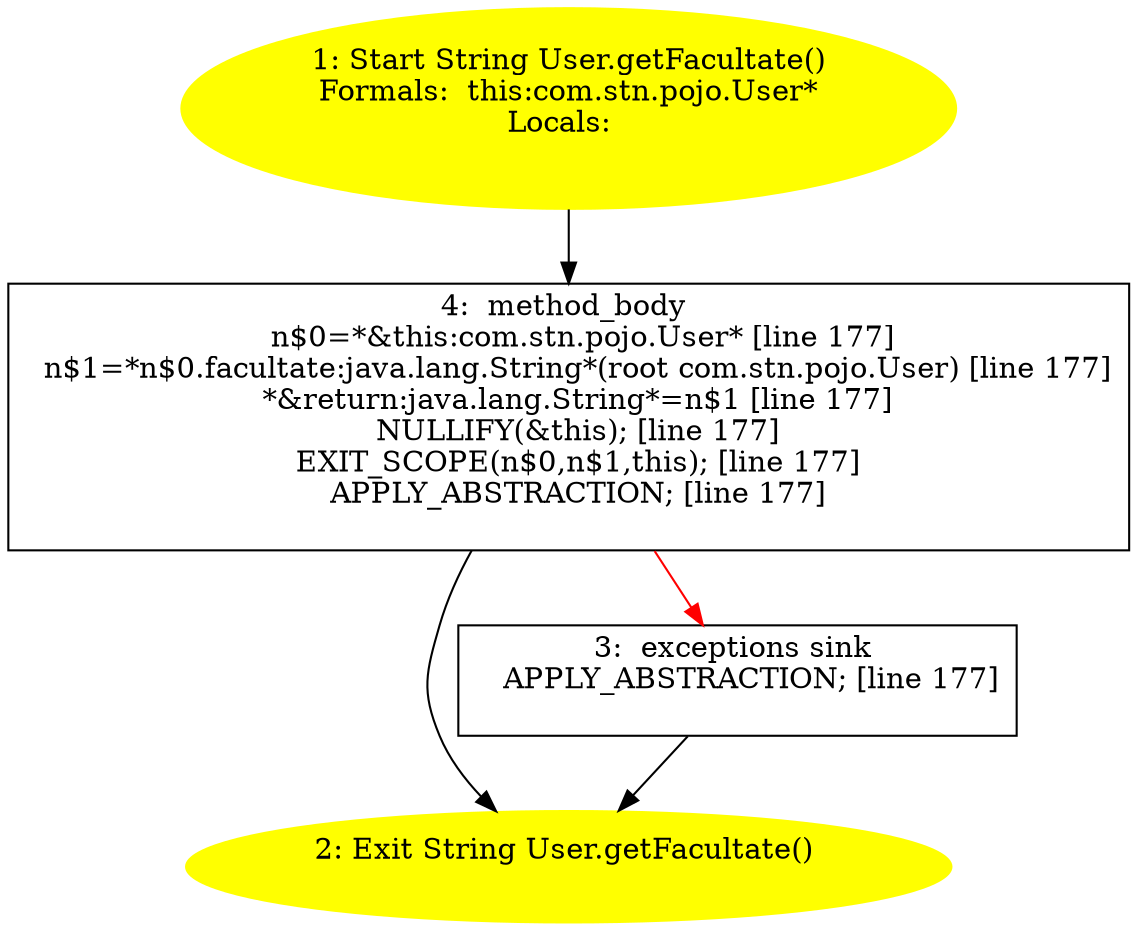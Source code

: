 /* @generated */
digraph cfg {
"com.stn.pojo.User.getFacultate():java.lang.String.7751b3b77299a3a1c9055a95583a3280_1" [label="1: Start String User.getFacultate()\nFormals:  this:com.stn.pojo.User*\nLocals:  \n  " color=yellow style=filled]
	

	 "com.stn.pojo.User.getFacultate():java.lang.String.7751b3b77299a3a1c9055a95583a3280_1" -> "com.stn.pojo.User.getFacultate():java.lang.String.7751b3b77299a3a1c9055a95583a3280_4" ;
"com.stn.pojo.User.getFacultate():java.lang.String.7751b3b77299a3a1c9055a95583a3280_2" [label="2: Exit String User.getFacultate() \n  " color=yellow style=filled]
	

"com.stn.pojo.User.getFacultate():java.lang.String.7751b3b77299a3a1c9055a95583a3280_3" [label="3:  exceptions sink \n   APPLY_ABSTRACTION; [line 177]\n " shape="box"]
	

	 "com.stn.pojo.User.getFacultate():java.lang.String.7751b3b77299a3a1c9055a95583a3280_3" -> "com.stn.pojo.User.getFacultate():java.lang.String.7751b3b77299a3a1c9055a95583a3280_2" ;
"com.stn.pojo.User.getFacultate():java.lang.String.7751b3b77299a3a1c9055a95583a3280_4" [label="4:  method_body \n   n$0=*&this:com.stn.pojo.User* [line 177]\n  n$1=*n$0.facultate:java.lang.String*(root com.stn.pojo.User) [line 177]\n  *&return:java.lang.String*=n$1 [line 177]\n  NULLIFY(&this); [line 177]\n  EXIT_SCOPE(n$0,n$1,this); [line 177]\n  APPLY_ABSTRACTION; [line 177]\n " shape="box"]
	

	 "com.stn.pojo.User.getFacultate():java.lang.String.7751b3b77299a3a1c9055a95583a3280_4" -> "com.stn.pojo.User.getFacultate():java.lang.String.7751b3b77299a3a1c9055a95583a3280_2" ;
	 "com.stn.pojo.User.getFacultate():java.lang.String.7751b3b77299a3a1c9055a95583a3280_4" -> "com.stn.pojo.User.getFacultate():java.lang.String.7751b3b77299a3a1c9055a95583a3280_3" [color="red" ];
}
